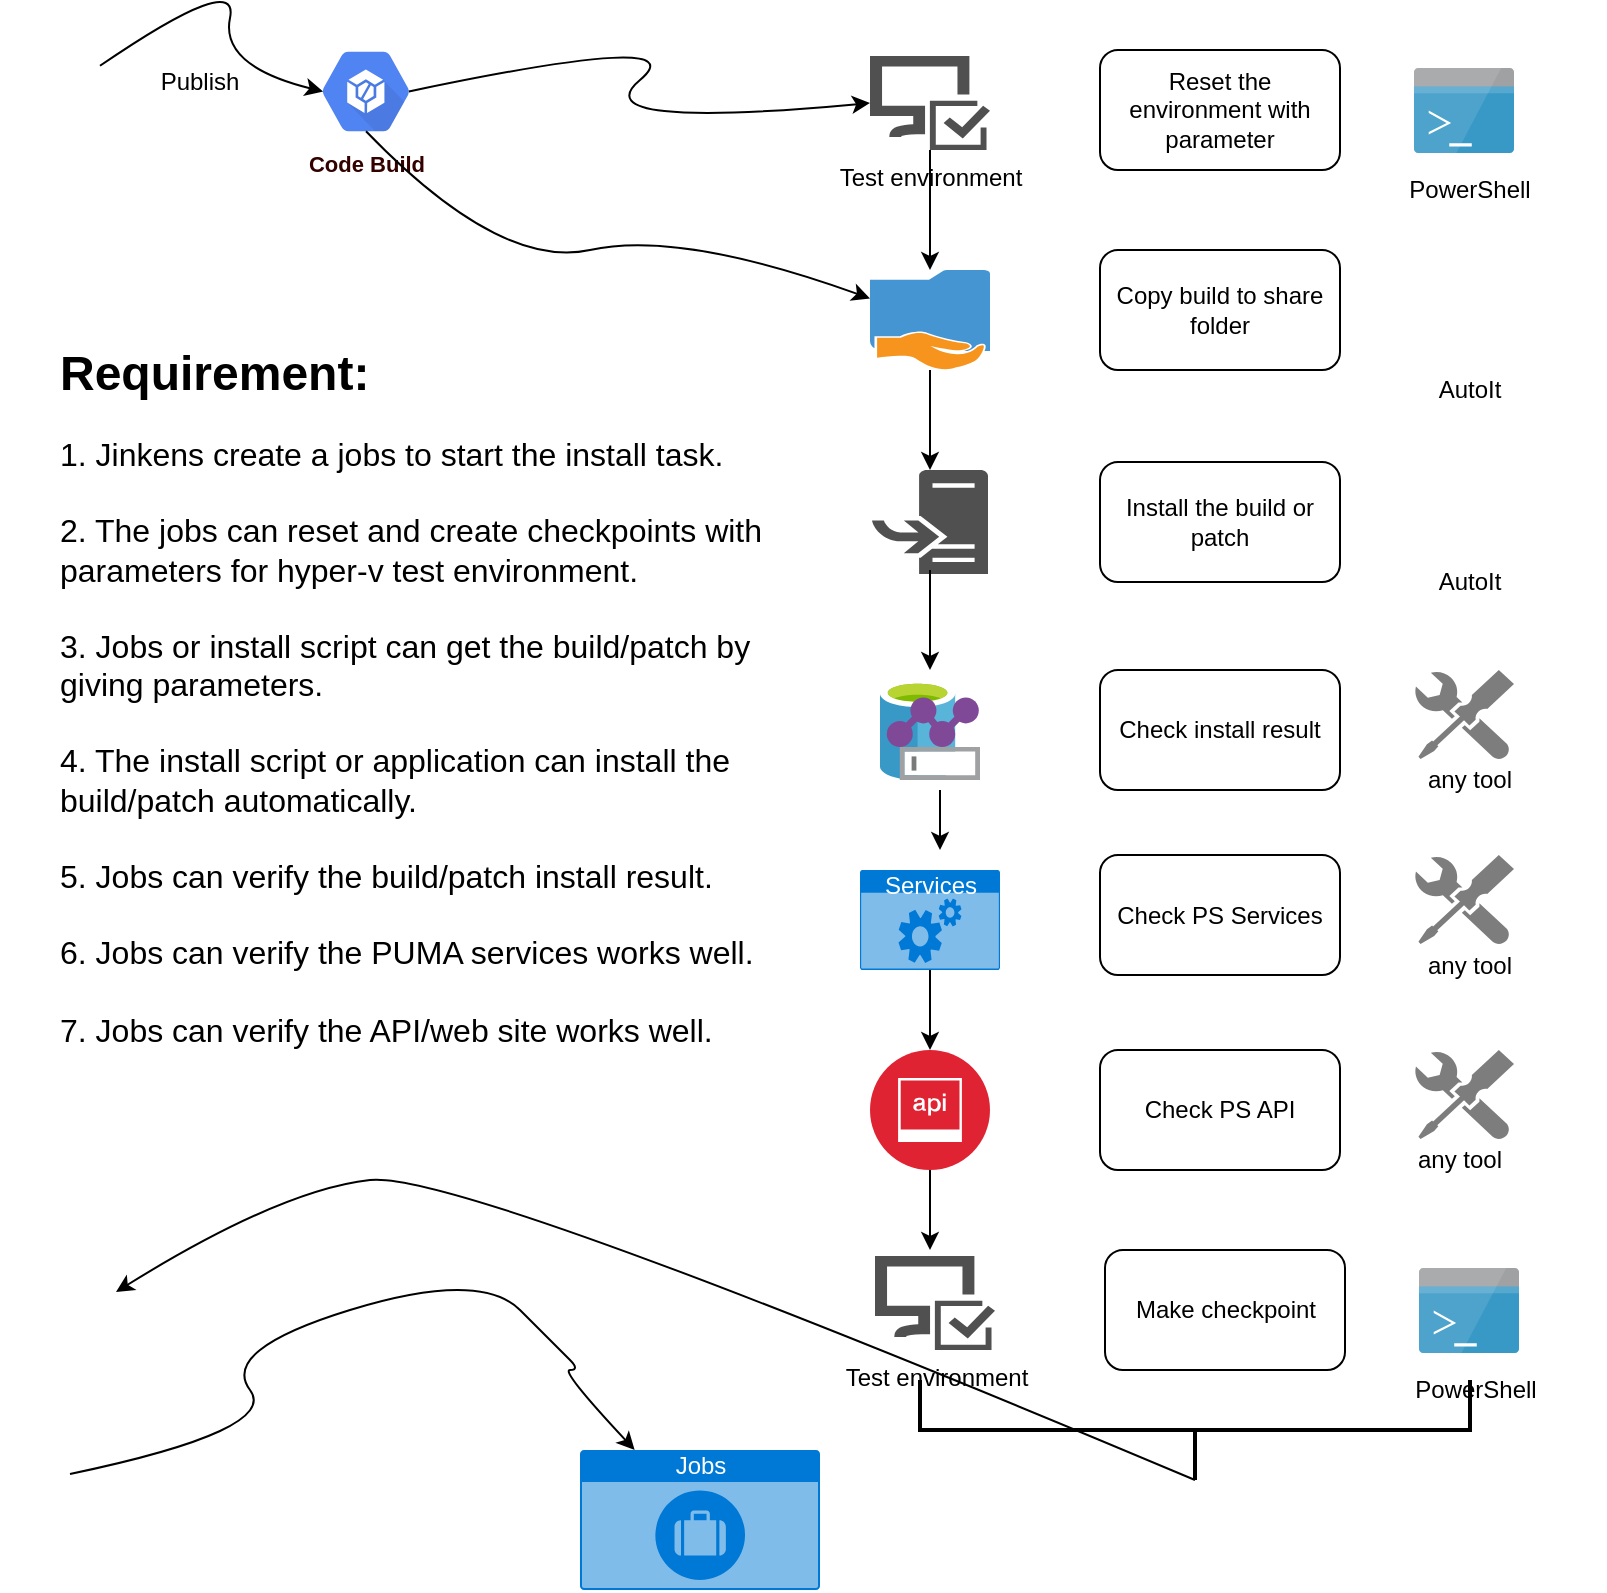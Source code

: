 <mxfile version="10.9.5" type="device"><diagram name="Page-1" id="5f0bae14-7c28-e335-631c-24af17079c00"><mxGraphModel dx="1024" dy="598" grid="1" gridSize="10" guides="1" tooltips="1" connect="1" arrows="1" fold="1" page="1" pageScale="1" pageWidth="1100" pageHeight="850" background="#ffffff" math="0" shadow="0"><root><mxCell id="0"/><mxCell id="1" parent="0"/><mxCell id="OAj-zZu-mX4pkH7t9s-F-2" value="" style="shape=image;html=1;verticalAlign=top;verticalLabelPosition=bottom;labelBackgroundColor=#ffffff;imageAspect=0;aspect=fixed;image=https://cdn4.iconfinder.com/data/icons/logos-brands-5/24/jenkins-128.png" parent="1" vertex="1"><mxGeometry x="220" y="70" width="50" height="50" as="geometry"/></mxCell><mxCell id="OAj-zZu-mX4pkH7t9s-F-3" value="&lt;font color=&quot;#330000&quot;&gt;Code Build&lt;/font&gt;" style="html=1;fillColor=#5184F3;strokeColor=none;verticalAlign=top;labelPosition=center;verticalLabelPosition=bottom;align=center;spacingTop=-6;fontSize=11;fontStyle=1;fontColor=#999999;shape=mxgraph.gcp2.hexIcon;prIcon=container_builder" parent="1" vertex="1"><mxGeometry x="370" y="61.5" width="66" height="58.5" as="geometry"/></mxCell><mxCell id="OAj-zZu-mX4pkH7t9s-F-4" value="" style="curved=1;endArrow=classic;html=1;entryX=0.175;entryY=0.5;entryDx=0;entryDy=0;entryPerimeter=0;" parent="1" source="OAj-zZu-mX4pkH7t9s-F-2" target="OAj-zZu-mX4pkH7t9s-F-3" edge="1"><mxGeometry width="50" height="50" relative="1" as="geometry"><mxPoint x="220" y="200" as="sourcePoint"/><mxPoint x="270" y="150" as="targetPoint"/><Array as="points"><mxPoint x="340" y="30"/><mxPoint x="330" y="78"/></Array></mxGeometry></mxCell><mxCell id="OAj-zZu-mX4pkH7t9s-F-5" value="Test environment&lt;br&gt;" style="pointerEvents=1;shadow=0;dashed=0;html=1;strokeColor=none;labelPosition=center;verticalLabelPosition=bottom;verticalAlign=top;align=center;shape=mxgraph.mscae.intune.computer_inventory;fillColor=#505050;" parent="1" vertex="1"><mxGeometry x="655" y="73" width="60" height="47" as="geometry"/></mxCell><mxCell id="OAj-zZu-mX4pkH7t9s-F-6" value="" style="curved=1;endArrow=classic;html=1;entryX=0;entryY=0.5;entryDx=0;entryDy=0;entryPerimeter=0;exitX=0.825;exitY=0.5;exitDx=0;exitDy=0;exitPerimeter=0;" parent="1" source="OAj-zZu-mX4pkH7t9s-F-3" target="OAj-zZu-mX4pkH7t9s-F-5" edge="1"><mxGeometry width="50" height="50" relative="1" as="geometry"><mxPoint x="220" y="200" as="sourcePoint"/><mxPoint x="270" y="150" as="targetPoint"/><Array as="points"><mxPoint x="570" y="60"/><mxPoint x="510" y="110"/></Array></mxGeometry></mxCell><mxCell id="OAj-zZu-mX4pkH7t9s-F-7" value="Publish&lt;br&gt;" style="text;html=1;strokeColor=none;fillColor=none;align=center;verticalAlign=middle;whiteSpace=wrap;rounded=0;" parent="1" vertex="1"><mxGeometry x="300" y="75.5" width="40" height="20" as="geometry"/></mxCell><mxCell id="OAj-zZu-mX4pkH7t9s-F-8" value="PowerShell" style="text;html=1;strokeColor=none;fillColor=none;align=center;verticalAlign=middle;whiteSpace=wrap;rounded=0;" parent="1" vertex="1"><mxGeometry x="890" y="130" width="130" height="20" as="geometry"/></mxCell><mxCell id="OAj-zZu-mX4pkH7t9s-F-9" value="Reset the environment with parameter" style="rounded=1;whiteSpace=wrap;html=1;" parent="1" vertex="1"><mxGeometry x="770" y="70" width="120" height="60" as="geometry"/></mxCell><mxCell id="OAj-zZu-mX4pkH7t9s-F-10" value="" style="aspect=fixed;html=1;perimeter=none;align=center;shadow=0;dashed=0;image;fontSize=12;image=img/lib/mscae/Powershell.svg;" parent="1" vertex="1"><mxGeometry x="927" y="79" width="50" height="42.5" as="geometry"/></mxCell><mxCell id="OAj-zZu-mX4pkH7t9s-F-14" value="" style="curved=1;endArrow=classic;html=1;exitX=0.5;exitY=0.84;exitDx=0;exitDy=0;exitPerimeter=0;" parent="1" source="OAj-zZu-mX4pkH7t9s-F-3" target="OAj-zZu-mX4pkH7t9s-F-15" edge="1"><mxGeometry width="50" height="50" relative="1" as="geometry"><mxPoint x="220" y="210" as="sourcePoint"/><mxPoint x="630" y="180" as="targetPoint"/><Array as="points"><mxPoint x="470" y="180"/><mxPoint x="560" y="160"/></Array></mxGeometry></mxCell><mxCell id="OAj-zZu-mX4pkH7t9s-F-15" value="" style="shadow=0;dashed=0;html=1;strokeColor=none;fillColor=#4495D1;labelPosition=center;verticalLabelPosition=bottom;verticalAlign=top;align=center;outlineConnect=0;shape=mxgraph.veeam.shared_folder;" parent="1" vertex="1"><mxGeometry x="655" y="180" width="60" height="50" as="geometry"/></mxCell><mxCell id="OAj-zZu-mX4pkH7t9s-F-16" value="Copy build to share folder" style="rounded=1;whiteSpace=wrap;html=1;" parent="1" vertex="1"><mxGeometry x="770" y="170" width="120" height="60" as="geometry"/></mxCell><mxCell id="OAj-zZu-mX4pkH7t9s-F-17" value="" style="endArrow=classic;html=1;exitX=0.5;exitY=1;exitDx=0;exitDy=0;exitPerimeter=0;" parent="1" source="OAj-zZu-mX4pkH7t9s-F-5" target="OAj-zZu-mX4pkH7t9s-F-15" edge="1"><mxGeometry width="50" height="50" relative="1" as="geometry"><mxPoint x="680" y="140" as="sourcePoint"/><mxPoint x="270" y="260" as="targetPoint"/></mxGeometry></mxCell><mxCell id="OAj-zZu-mX4pkH7t9s-F-18" value="" style="pointerEvents=1;shadow=0;dashed=0;html=1;strokeColor=none;fillColor=#505050;labelPosition=center;verticalLabelPosition=bottom;verticalAlign=top;outlineConnect=0;align=center;shape=mxgraph.office.concepts.install;" parent="1" vertex="1"><mxGeometry x="656" y="280" width="58" height="52" as="geometry"/></mxCell><mxCell id="OAj-zZu-mX4pkH7t9s-F-20" value="Install the build or patch" style="rounded=1;whiteSpace=wrap;html=1;" parent="1" vertex="1"><mxGeometry x="770" y="276" width="120" height="60" as="geometry"/></mxCell><mxCell id="OAj-zZu-mX4pkH7t9s-F-21" value="" style="shape=image;imageAspect=0;aspect=fixed;verticalLabelPosition=bottom;verticalAlign=top;image=https://www.saashub.com/images/app/service_logos/14/440080a69b68/large.png?1536835245;" parent="1" vertex="1"><mxGeometry x="927" y="170" width="52" height="52" as="geometry"/></mxCell><mxCell id="OAj-zZu-mX4pkH7t9s-F-22" value="AutoIt" style="text;html=1;strokeColor=none;fillColor=none;align=center;verticalAlign=middle;whiteSpace=wrap;rounded=0;" parent="1" vertex="1"><mxGeometry x="890" y="230" width="130" height="20" as="geometry"/></mxCell><mxCell id="OAj-zZu-mX4pkH7t9s-F-23" value="" style="shape=image;imageAspect=0;aspect=fixed;verticalLabelPosition=bottom;verticalAlign=top;image=https://www.saashub.com/images/app/service_logos/14/440080a69b68/large.png?1536835245;" parent="1" vertex="1"><mxGeometry x="927" y="266" width="52" height="52" as="geometry"/></mxCell><mxCell id="OAj-zZu-mX4pkH7t9s-F-24" value="AutoIt" style="text;html=1;strokeColor=none;fillColor=none;align=center;verticalAlign=middle;whiteSpace=wrap;rounded=0;" parent="1" vertex="1"><mxGeometry x="890" y="326" width="130" height="20" as="geometry"/></mxCell><mxCell id="V2ji9yJMhN-tL3BfVcCQ-1" value="" style="aspect=fixed;html=1;perimeter=none;align=center;shadow=0;dashed=0;image;fontSize=12;image=img/lib/mscae/SQLQueryPerformanceCheck.svg;" parent="1" vertex="1"><mxGeometry x="660" y="385" width="50" height="50" as="geometry"/></mxCell><mxCell id="V2ji9yJMhN-tL3BfVcCQ-2" value="Check install result" style="rounded=1;whiteSpace=wrap;html=1;" parent="1" vertex="1"><mxGeometry x="770" y="380" width="120" height="60" as="geometry"/></mxCell><mxCell id="V2ji9yJMhN-tL3BfVcCQ-3" value="" style="pointerEvents=1;shadow=0;dashed=0;html=1;strokeColor=none;labelPosition=center;verticalLabelPosition=bottom;verticalAlign=top;align=center;shape=mxgraph.mscae.enterprise.tool;fillColor=#7D7D7D;" parent="1" vertex="1"><mxGeometry x="927" y="380" width="50" height="45" as="geometry"/></mxCell><mxCell id="V2ji9yJMhN-tL3BfVcCQ-4" value="any tool" style="text;html=1;strokeColor=none;fillColor=none;align=center;verticalAlign=middle;whiteSpace=wrap;rounded=0;" parent="1" vertex="1"><mxGeometry x="890" y="425" width="130" height="20" as="geometry"/></mxCell><mxCell id="V2ji9yJMhN-tL3BfVcCQ-5" value="Services" style="html=1;strokeColor=none;fillColor=#0079D6;labelPosition=center;verticalLabelPosition=middle;verticalAlign=top;align=center;fontSize=12;outlineConnect=0;spacingTop=-6;fontColor=#FFFFFF;shape=mxgraph.sitemap.services;" parent="1" vertex="1"><mxGeometry x="650" y="480" width="70" height="50" as="geometry"/></mxCell><mxCell id="V2ji9yJMhN-tL3BfVcCQ-6" value="Check PS Services" style="rounded=1;whiteSpace=wrap;html=1;" parent="1" vertex="1"><mxGeometry x="770" y="472.5" width="120" height="60" as="geometry"/></mxCell><mxCell id="V2ji9yJMhN-tL3BfVcCQ-7" value="" style="pointerEvents=1;shadow=0;dashed=0;html=1;strokeColor=none;labelPosition=center;verticalLabelPosition=bottom;verticalAlign=top;align=center;shape=mxgraph.mscae.enterprise.tool;fillColor=#7D7D7D;" parent="1" vertex="1"><mxGeometry x="927" y="472.5" width="50" height="45" as="geometry"/></mxCell><mxCell id="V2ji9yJMhN-tL3BfVcCQ-8" value="any tool" style="text;html=1;strokeColor=none;fillColor=none;align=center;verticalAlign=middle;whiteSpace=wrap;rounded=0;" parent="1" vertex="1"><mxGeometry x="890" y="517.5" width="130" height="20" as="geometry"/></mxCell><mxCell id="V2ji9yJMhN-tL3BfVcCQ-34" style="edgeStyle=orthogonalEdgeStyle;rounded=0;orthogonalLoop=1;jettySize=auto;html=1;" parent="1" source="V2ji9yJMhN-tL3BfVcCQ-9" edge="1"><mxGeometry relative="1" as="geometry"><mxPoint x="685" y="670" as="targetPoint"/></mxGeometry></mxCell><mxCell id="V2ji9yJMhN-tL3BfVcCQ-9" value="" style="aspect=fixed;perimeter=ellipsePerimeter;html=1;align=center;shadow=0;dashed=0;fontColor=#4277BB;labelBackgroundColor=#ffffff;fontSize=12;spacingTop=3;image;image=img/lib/ibm/security/api_security.svg;" parent="1" vertex="1"><mxGeometry x="655" y="570" width="60" height="60" as="geometry"/></mxCell><mxCell id="V2ji9yJMhN-tL3BfVcCQ-10" value="Check PS API" style="rounded=1;whiteSpace=wrap;html=1;" parent="1" vertex="1"><mxGeometry x="770" y="570" width="120" height="60" as="geometry"/></mxCell><mxCell id="V2ji9yJMhN-tL3BfVcCQ-11" value="" style="pointerEvents=1;shadow=0;dashed=0;html=1;strokeColor=none;labelPosition=center;verticalLabelPosition=bottom;verticalAlign=top;align=center;shape=mxgraph.mscae.enterprise.tool;fillColor=#7D7D7D;" parent="1" vertex="1"><mxGeometry x="927" y="570" width="50" height="45" as="geometry"/></mxCell><mxCell id="V2ji9yJMhN-tL3BfVcCQ-12" value="any tool" style="text;html=1;strokeColor=none;fillColor=none;align=center;verticalAlign=middle;whiteSpace=wrap;rounded=0;" parent="1" vertex="1"><mxGeometry x="885" y="615" width="130" height="20" as="geometry"/></mxCell><mxCell id="V2ji9yJMhN-tL3BfVcCQ-13" value="&lt;h1&gt;&lt;font style=&quot;font-size: 24px&quot;&gt;Requirement:&lt;/font&gt;&lt;/h1&gt;&lt;div&gt;&lt;font size=&quot;3&quot;&gt;1. Jinkens create a jobs to start the install task.&lt;/font&gt;&lt;/div&gt;&lt;div&gt;&lt;font size=&quot;3&quot;&gt;&lt;br&gt;&lt;/font&gt;&lt;/div&gt;&lt;div&gt;&lt;font size=&quot;3&quot;&gt;2. The jobs can reset and create checkpoints with parameters for hyper-v test environment.&lt;/font&gt;&lt;/div&gt;&lt;div&gt;&lt;font size=&quot;3&quot;&gt;&lt;br&gt;&lt;/font&gt;&lt;/div&gt;&lt;div&gt;&lt;font size=&quot;3&quot;&gt;3. Jobs or install script can get the build/patch by giving parameters.&lt;/font&gt;&lt;/div&gt;&lt;div&gt;&lt;font size=&quot;3&quot;&gt;&lt;br&gt;&lt;/font&gt;&lt;/div&gt;&lt;div&gt;&lt;font size=&quot;3&quot;&gt;4. The install script or application can install the build/patch automatically.&lt;/font&gt;&lt;/div&gt;&lt;div&gt;&lt;font size=&quot;3&quot;&gt;&lt;br&gt;&lt;/font&gt;&lt;/div&gt;&lt;div&gt;&lt;font size=&quot;3&quot;&gt;5. Jobs can verify the build/patch install result.&lt;/font&gt;&lt;/div&gt;&lt;div&gt;&lt;font size=&quot;3&quot;&gt;&lt;br&gt;&lt;/font&gt;&lt;/div&gt;&lt;div&gt;&lt;font size=&quot;3&quot;&gt;6. Jobs can verify the PUMA services works well.&lt;/font&gt;&lt;/div&gt;&lt;div&gt;&lt;font size=&quot;3&quot;&gt;&lt;br&gt;&lt;/font&gt;&lt;/div&gt;&lt;div&gt;&lt;font size=&quot;3&quot;&gt;7. Jobs can verify the API/web site works well.&lt;/font&gt;&lt;/div&gt;" style="text;html=1;strokeColor=none;fillColor=none;spacing=5;spacingTop=-20;whiteSpace=wrap;overflow=hidden;rounded=0;" parent="1" vertex="1"><mxGeometry x="245" y="212" width="365" height="418" as="geometry"/></mxCell><mxCell id="V2ji9yJMhN-tL3BfVcCQ-14" value="" style="endArrow=classic;html=1;" parent="1" source="OAj-zZu-mX4pkH7t9s-F-15" target="OAj-zZu-mX4pkH7t9s-F-18" edge="1"><mxGeometry width="50" height="50" relative="1" as="geometry"><mxPoint x="680" y="240" as="sourcePoint"/><mxPoint x="270" y="670" as="targetPoint"/></mxGeometry></mxCell><mxCell id="V2ji9yJMhN-tL3BfVcCQ-15" value="" style="endArrow=classic;html=1;" parent="1" edge="1"><mxGeometry width="50" height="50" relative="1" as="geometry"><mxPoint x="685" y="330" as="sourcePoint"/><mxPoint x="685" y="380" as="targetPoint"/></mxGeometry></mxCell><mxCell id="V2ji9yJMhN-tL3BfVcCQ-17" value="" style="endArrow=classic;html=1;" parent="1" edge="1"><mxGeometry width="50" height="50" relative="1" as="geometry"><mxPoint x="690" y="440" as="sourcePoint"/><mxPoint x="690" y="470" as="targetPoint"/></mxGeometry></mxCell><mxCell id="V2ji9yJMhN-tL3BfVcCQ-18" value="" style="shape=image;html=1;verticalAlign=top;verticalLabelPosition=bottom;labelBackgroundColor=#ffffff;imageAspect=0;aspect=fixed;image=https://cdn4.iconfinder.com/data/icons/logos-brands-5/24/jenkins-128.png" parent="1" vertex="1"><mxGeometry x="230" y="732" width="50" height="50" as="geometry"/></mxCell><mxCell id="V2ji9yJMhN-tL3BfVcCQ-19" value="Jobs" style="html=1;strokeColor=none;fillColor=#0079D6;labelPosition=center;verticalLabelPosition=middle;verticalAlign=top;align=center;fontSize=12;outlineConnect=0;spacingTop=-6;fontColor=#FFFFFF;shape=mxgraph.sitemap.jobs;" parent="1" vertex="1"><mxGeometry x="510" y="770" width="120" height="70" as="geometry"/></mxCell><mxCell id="V2ji9yJMhN-tL3BfVcCQ-20" value="" style="curved=1;endArrow=classic;html=1;entryX=0.96;entryY=-0.02;entryDx=0;entryDy=0;entryPerimeter=0;exitX=0;exitY=0.5;exitDx=0;exitDy=0;exitPerimeter=0;" parent="1" source="V2ji9yJMhN-tL3BfVcCQ-27" edge="1"><mxGeometry width="50" height="50" relative="1" as="geometry"><mxPoint x="770" y="680" as="sourcePoint"/><mxPoint x="278" y="691" as="targetPoint"/><Array as="points"><mxPoint x="450" y="630"/><mxPoint x="360" y="640"/></Array></mxGeometry></mxCell><mxCell id="V2ji9yJMhN-tL3BfVcCQ-21" value="" style="curved=1;endArrow=classic;html=1;exitX=0.5;exitY=1;exitDx=0;exitDy=0;" parent="1" source="V2ji9yJMhN-tL3BfVcCQ-18" target="V2ji9yJMhN-tL3BfVcCQ-19" edge="1"><mxGeometry width="50" height="50" relative="1" as="geometry"><mxPoint x="780" y="730" as="sourcePoint"/><mxPoint x="288" y="741" as="targetPoint"/><Array as="points"><mxPoint x="360" y="760"/><mxPoint x="330" y="720"/><mxPoint x="460" y="680"/><mxPoint x="500" y="720"/><mxPoint x="510" y="730"/><mxPoint x="500" y="730"/></Array></mxGeometry></mxCell><mxCell id="V2ji9yJMhN-tL3BfVcCQ-27" value="" style="strokeWidth=2;html=1;shape=mxgraph.flowchart.annotation_2;align=left;pointerEvents=1;direction=north;" parent="1" vertex="1"><mxGeometry x="680" y="735" width="275" height="50" as="geometry"/></mxCell><mxCell id="V2ji9yJMhN-tL3BfVcCQ-28" value="Test environment&lt;br&gt;" style="pointerEvents=1;shadow=0;dashed=0;html=1;strokeColor=none;labelPosition=center;verticalLabelPosition=bottom;verticalAlign=top;align=center;shape=mxgraph.mscae.intune.computer_inventory;fillColor=#505050;" parent="1" vertex="1"><mxGeometry x="657.5" y="673" width="60" height="47" as="geometry"/></mxCell><mxCell id="V2ji9yJMhN-tL3BfVcCQ-29" value="PowerShell" style="text;html=1;strokeColor=none;fillColor=none;align=center;verticalAlign=middle;whiteSpace=wrap;rounded=0;" parent="1" vertex="1"><mxGeometry x="892.5" y="730" width="130" height="20" as="geometry"/></mxCell><mxCell id="V2ji9yJMhN-tL3BfVcCQ-30" value="Make checkpoint" style="rounded=1;whiteSpace=wrap;html=1;" parent="1" vertex="1"><mxGeometry x="772.5" y="670" width="120" height="60" as="geometry"/></mxCell><mxCell id="V2ji9yJMhN-tL3BfVcCQ-31" value="" style="aspect=fixed;html=1;perimeter=none;align=center;shadow=0;dashed=0;image;fontSize=12;image=img/lib/mscae/Powershell.svg;" parent="1" vertex="1"><mxGeometry x="929.5" y="679" width="50" height="42.5" as="geometry"/></mxCell><mxCell id="V2ji9yJMhN-tL3BfVcCQ-35" value="" style="endArrow=classic;html=1;exitX=0.5;exitY=1;exitDx=0;exitDy=0;exitPerimeter=0;entryX=0.5;entryY=0;entryDx=0;entryDy=0;" parent="1" source="V2ji9yJMhN-tL3BfVcCQ-5" target="V2ji9yJMhN-tL3BfVcCQ-9" edge="1"><mxGeometry width="50" height="50" relative="1" as="geometry"><mxPoint x="220" y="910" as="sourcePoint"/><mxPoint x="270" y="860" as="targetPoint"/></mxGeometry></mxCell></root></mxGraphModel></diagram></mxfile>